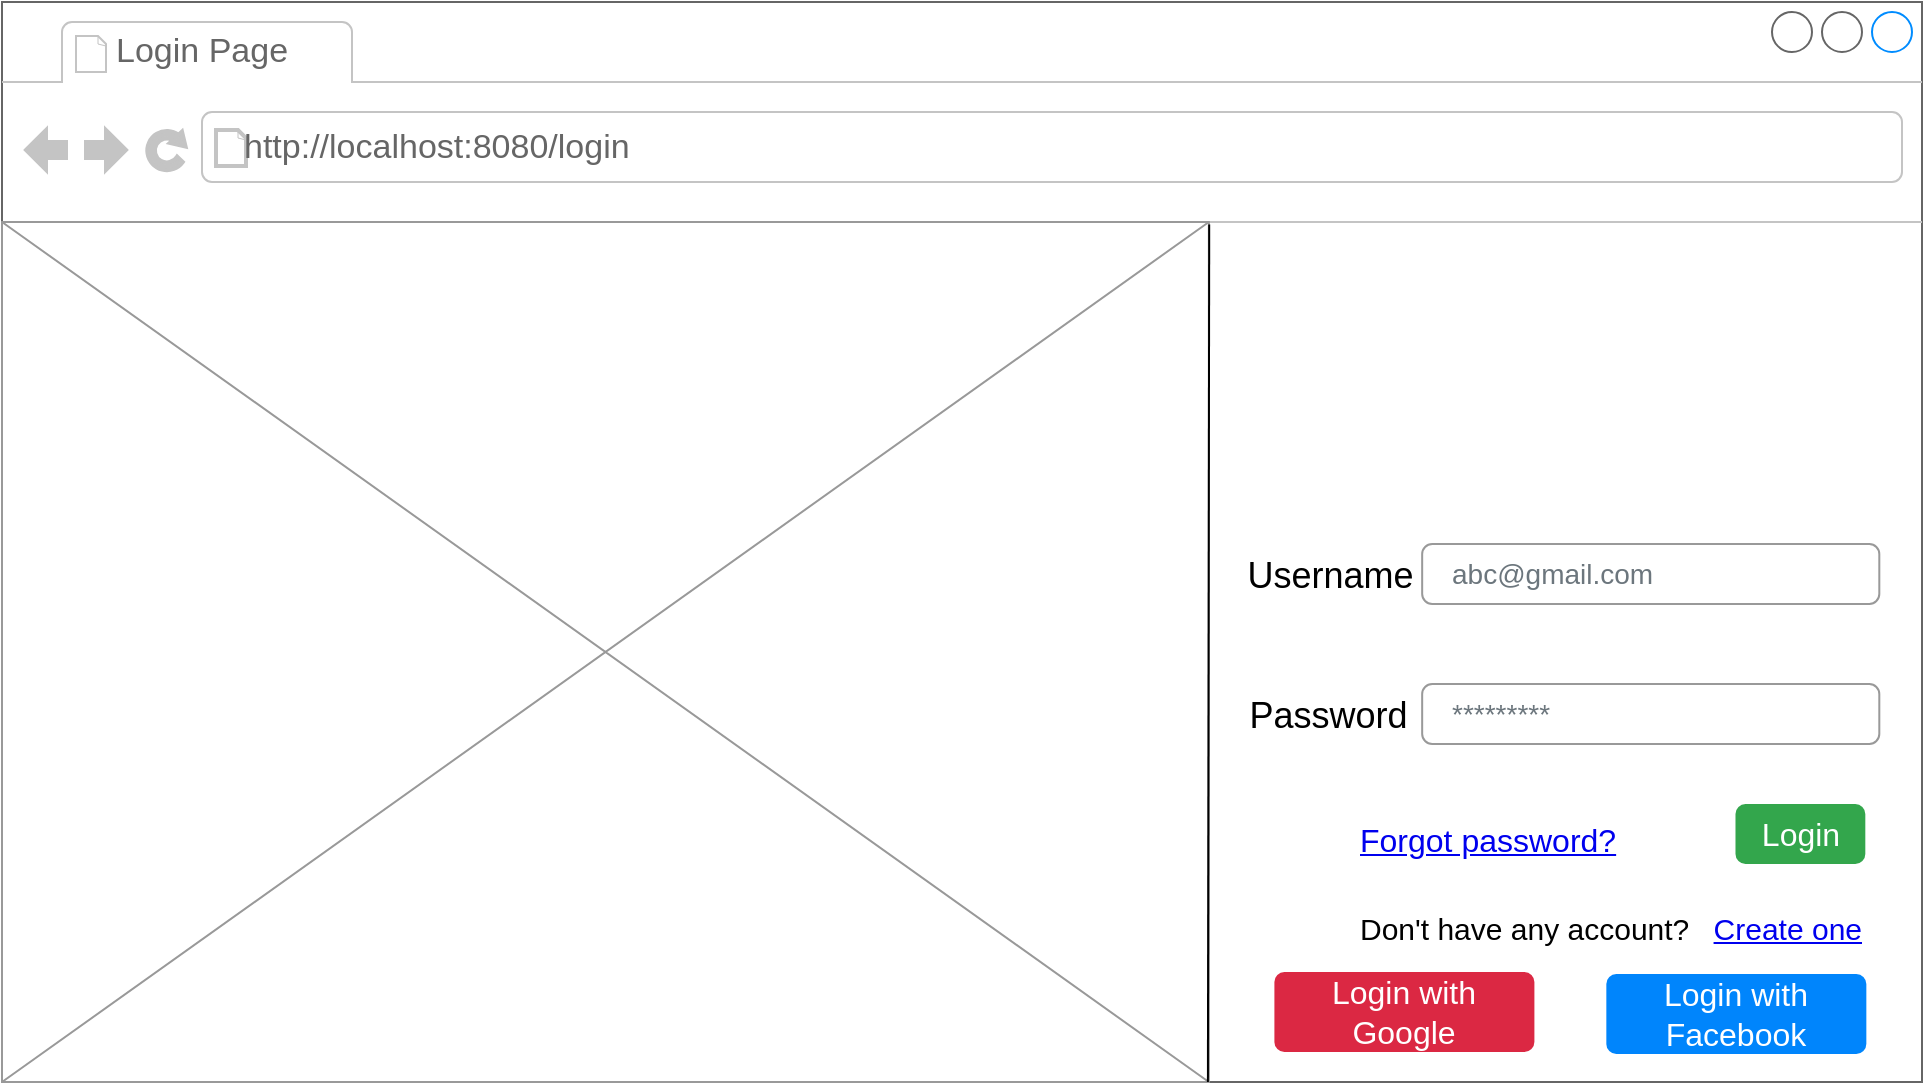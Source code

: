 <mxfile version="12.9.3" type="device" pages="7"><diagram name="Mockup-User-Login" id="2cc2dc42-3aac-f2a9-1cec-7a8b7cbee084"><mxGraphModel dx="1868" dy="482" grid="1" gridSize="10" guides="1" tooltips="1" connect="1" arrows="1" fold="1" page="1" pageScale="1" pageWidth="1100" pageHeight="850" background="#ffffff" math="0" shadow="0"><root><mxCell id="0"/><mxCell id="1" parent="0"/><mxCell id="8b4LM94MtNXhvg-kwlst-4" value="" style="group;aspect=fixed;" parent="1" vertex="1" connectable="0"><mxGeometry x="-1090" y="80" width="960" height="540" as="geometry"/></mxCell><mxCell id="_WIFahk7vGR2LXPLjL0E-38" value="" style="group" parent="8b4LM94MtNXhvg-kwlst-4" vertex="1" connectable="0"><mxGeometry width="960" height="540" as="geometry"/></mxCell><mxCell id="_WIFahk7vGR2LXPLjL0E-8" value="" style="group" parent="_WIFahk7vGR2LXPLjL0E-38" vertex="1" connectable="0"><mxGeometry width="960" height="540" as="geometry"/></mxCell><mxCell id="_WIFahk7vGR2LXPLjL0E-2" value="" style="strokeWidth=1;shadow=0;dashed=0;align=center;html=1;shape=mxgraph.mockup.containers.browserWindow;rSize=0;strokeColor=#666666;strokeColor2=#008cff;strokeColor3=#c4c4c4;mainText=,;recursiveResize=0;" parent="_WIFahk7vGR2LXPLjL0E-8" vertex="1"><mxGeometry width="960" height="540" as="geometry"/></mxCell><mxCell id="_WIFahk7vGR2LXPLjL0E-3" value="Login Page" style="strokeWidth=1;shadow=0;dashed=0;align=center;html=1;shape=mxgraph.mockup.containers.anchor;fontSize=17;fontColor=#666666;align=left;" parent="_WIFahk7vGR2LXPLjL0E-2" vertex="1"><mxGeometry x="54.857" y="12" width="100.571" height="26" as="geometry"/></mxCell><mxCell id="_WIFahk7vGR2LXPLjL0E-4" value="http://localhost:8080/login" style="strokeWidth=1;shadow=0;dashed=0;align=center;html=1;shape=mxgraph.mockup.containers.anchor;rSize=0;fontSize=17;fontColor=#666666;align=left;" parent="_WIFahk7vGR2LXPLjL0E-2" vertex="1"><mxGeometry x="118.857" y="60" width="228.571" height="26" as="geometry"/></mxCell><mxCell id="_WIFahk7vGR2LXPLjL0E-23" value="Username" style="fillColor=none;strokeColor=none;align=left;fontSize=18;" parent="_WIFahk7vGR2LXPLjL0E-2" vertex="1"><mxGeometry x="620.714" y="275" width="54.857" height="20" as="geometry"/></mxCell><mxCell id="_WIFahk7vGR2LXPLjL0E-25" value="abc@gmail.com" style="html=1;shadow=0;dashed=0;shape=mxgraph.bootstrap.rrect;rSize=5;fillColor=none;strokeColor=#999999;align=left;spacing=15;fontSize=14;fontColor=#6C767D;" parent="_WIFahk7vGR2LXPLjL0E-2" vertex="1"><mxGeometry x="710.086" y="271" width="228.571" height="30" as="geometry"/></mxCell><mxCell id="_WIFahk7vGR2LXPLjL0E-26" value="Password" style="fillColor=none;strokeColor=none;align=left;fontSize=18;" parent="_WIFahk7vGR2LXPLjL0E-2" vertex="1"><mxGeometry x="621.714" y="345" width="54.857" height="20" as="geometry"/></mxCell><mxCell id="_WIFahk7vGR2LXPLjL0E-27" value="*********" style="html=1;shadow=0;dashed=0;shape=mxgraph.bootstrap.rrect;rSize=5;fillColor=none;strokeColor=#999999;align=left;spacing=15;fontSize=14;fontColor=#6C767D;" parent="_WIFahk7vGR2LXPLjL0E-2" vertex="1"><mxGeometry x="710.086" y="341" width="228.571" height="30" as="geometry"/></mxCell><mxCell id="_WIFahk7vGR2LXPLjL0E-28" value="Login" style="html=1;shadow=0;dashed=0;shape=mxgraph.bootstrap.rrect;rSize=5;strokeColor=none;strokeWidth=1;fillColor=#33A64C;fontColor=#FFFFFF;whiteSpace=wrap;align=center;verticalAlign=middle;spacingLeft=0;fontStyle=0;fontSize=16;spacing=5;" parent="_WIFahk7vGR2LXPLjL0E-2" vertex="1"><mxGeometry x="866.743" y="401" width="64.914" height="30" as="geometry"/></mxCell><mxCell id="_WIFahk7vGR2LXPLjL0E-30" value="" style="verticalLabelPosition=bottom;shadow=0;dashed=0;align=center;html=1;verticalAlign=top;strokeWidth=1;shape=mxgraph.mockup.graphics.simpleIcon;strokeColor=#999999;fontSize=18;" parent="_WIFahk7vGR2LXPLjL0E-2" vertex="1"><mxGeometry y="110" width="603.429" height="430" as="geometry"/></mxCell><UserObject label="Forgot password?" link="https://www.draw.io" id="_WIFahk7vGR2LXPLjL0E-33"><mxCell style="text;html=1;strokeColor=none;fillColor=none;whiteSpace=wrap;align=left;verticalAlign=bottom;fontColor=#0000EE;fontStyle=4;fontSize=16;" parent="_WIFahk7vGR2LXPLjL0E-2" vertex="1"><mxGeometry x="676.576" y="391" width="147.2" height="40" as="geometry"/></mxCell></UserObject><UserObject label="&lt;font style=&quot;font-size: 15px&quot;&gt;Create one&lt;/font&gt;" id="_WIFahk7vGR2LXPLjL0E-36"><mxCell style="text;html=1;strokeColor=none;fillColor=none;whiteSpace=wrap;align=right;verticalAlign=middle;fontColor=#0000EE;fontStyle=4;" parent="_WIFahk7vGR2LXPLjL0E-2" vertex="1"><mxGeometry x="850" y="443" width="81.66" height="40" as="geometry"/></mxCell></UserObject><mxCell id="_WIFahk7vGR2LXPLjL0E-37" value="Don't have any account?" style="text;html=1;strokeColor=none;fillColor=none;align=left;verticalAlign=middle;whiteSpace=wrap;rounded=0;fontSize=15;" parent="_WIFahk7vGR2LXPLjL0E-2" vertex="1"><mxGeometry x="676.57" y="453" width="190" height="20" as="geometry"/></mxCell><mxCell id="8b4LM94MtNXhvg-kwlst-2" value="Login with Google" style="html=1;shadow=0;dashed=0;shape=mxgraph.bootstrap.rrect;rSize=5;strokeColor=none;strokeWidth=1;fillColor=#DB2843;fontColor=#FFFFFF;whiteSpace=wrap;align=center;verticalAlign=middle;spacingLeft=0;fontStyle=0;fontSize=16;spacing=5;" parent="_WIFahk7vGR2LXPLjL0E-2" vertex="1"><mxGeometry x="636.2" y="485" width="130" height="40" as="geometry"/></mxCell><mxCell id="8b4LM94MtNXhvg-kwlst-3" value="Login with Facebook" style="html=1;shadow=0;dashed=0;shape=mxgraph.bootstrap.rrect;rSize=5;strokeColor=none;strokeWidth=1;fillColor=#0085FC;fontColor=#FFFFFF;whiteSpace=wrap;align=center;verticalAlign=middle;spacingLeft=0;fontStyle=0;fontSize=16;spacing=5;" parent="_WIFahk7vGR2LXPLjL0E-2" vertex="1"><mxGeometry x="802.171" y="486" width="130" height="40" as="geometry"/></mxCell><mxCell id="_WIFahk7vGR2LXPLjL0E-7" value="" style="endArrow=none;html=1;exitX=0.738;exitY=1;exitDx=0;exitDy=0;exitPerimeter=0;entryX=0.72;entryY=0.206;entryDx=0;entryDy=0;entryPerimeter=0;" parent="_WIFahk7vGR2LXPLjL0E-8" edge="1"><mxGeometry width="50" height="50" relative="1" as="geometry"><mxPoint x="602.953" y="540" as="sourcePoint"/><mxPoint x="603.611" y="111.24" as="targetPoint"/></mxGeometry></mxCell></root></mxGraphModel></diagram><diagram id="E8vu7YU8i9wpp3Y72Tuy" name="Mockup-User-Register"><mxGraphModel dx="1008" dy="482" grid="1" gridSize="10" guides="1" tooltips="1" connect="1" arrows="1" fold="1" page="1" pageScale="1" pageWidth="850" pageHeight="1100" math="0" shadow="0"><root><mxCell id="IX0HfGg1AGjf88O40b1t-0"/><mxCell id="IX0HfGg1AGjf88O40b1t-1" parent="IX0HfGg1AGjf88O40b1t-0"/><mxCell id="6cBDs5qH527i-vu8lBCa-0" value="" style="strokeWidth=1;shadow=0;dashed=0;align=center;html=1;shape=mxgraph.mockup.containers.browserWindow;rSize=0;strokeColor=#666666;strokeColor2=#008cff;strokeColor3=#c4c4c4;mainText=,;recursiveResize=0;aspect=fixed;" parent="IX0HfGg1AGjf88O40b1t-1" vertex="1"><mxGeometry x="90" y="190" width="1031.11" height="580" as="geometry"/></mxCell><mxCell id="6cBDs5qH527i-vu8lBCa-1" value="Page 1" style="strokeWidth=1;shadow=0;dashed=0;align=center;html=1;shape=mxgraph.mockup.containers.anchor;fontSize=17;fontColor=#666666;align=left;" parent="6cBDs5qH527i-vu8lBCa-0" vertex="1"><mxGeometry x="60" y="12" width="110" height="26" as="geometry"/></mxCell><mxCell id="6cBDs5qH527i-vu8lBCa-2" value="http://localhost:8080/register" style="strokeWidth=1;shadow=0;dashed=0;align=center;html=1;shape=mxgraph.mockup.containers.anchor;rSize=0;fontSize=17;fontColor=#666666;align=left;" parent="6cBDs5qH527i-vu8lBCa-0" vertex="1"><mxGeometry x="130" y="60" width="250" height="26" as="geometry"/></mxCell><mxCell id="6cBDs5qH527i-vu8lBCa-3" value="" style="line;strokeWidth=2;html=1;" parent="6cBDs5qH527i-vu8lBCa-0" vertex="1"><mxGeometry x="560" y="240" width="340" height="10" as="geometry"/></mxCell><mxCell id="6cBDs5qH527i-vu8lBCa-4" value="First Name&amp;nbsp;" style="text;html=1;strokeColor=none;fillColor=none;align=center;verticalAlign=middle;whiteSpace=wrap;rounded=0;fontColor=#D6D6D6;fontSize=16;" parent="6cBDs5qH527i-vu8lBCa-0" vertex="1"><mxGeometry x="560" y="200" width="100" height="50" as="geometry"/></mxCell><mxCell id="6cBDs5qH527i-vu8lBCa-5" value="SIGNUP FORM&amp;nbsp;" style="text;html=1;strokeColor=none;fillColor=none;align=center;verticalAlign=middle;whiteSpace=wrap;rounded=0;fontSize=30;" parent="6cBDs5qH527i-vu8lBCa-0" vertex="1"><mxGeometry x="305" y="140" width="350" height="40" as="geometry"/></mxCell><mxCell id="6cBDs5qH527i-vu8lBCa-6" value="" style="verticalLabelPosition=bottom;shadow=0;dashed=0;align=center;html=1;verticalAlign=top;strokeWidth=1;shape=mxgraph.mockup.graphics.simpleIcon;strokeColor=#999999;fontSize=30;" parent="6cBDs5qH527i-vu8lBCa-0" vertex="1"><mxGeometry x="130" y="200" width="360" height="370" as="geometry"/></mxCell><mxCell id="6cBDs5qH527i-vu8lBCa-7" value="" style="line;strokeWidth=2;html=1;" parent="6cBDs5qH527i-vu8lBCa-0" vertex="1"><mxGeometry x="560" y="420" width="340" height="10" as="geometry"/></mxCell><mxCell id="6cBDs5qH527i-vu8lBCa-8" value="" style="line;strokeWidth=2;html=1;" parent="6cBDs5qH527i-vu8lBCa-0" vertex="1"><mxGeometry x="560" y="358" width="340" height="10" as="geometry"/></mxCell><mxCell id="6cBDs5qH527i-vu8lBCa-9" value="" style="line;strokeWidth=2;html=1;" parent="6cBDs5qH527i-vu8lBCa-0" vertex="1"><mxGeometry x="560" y="300" width="340" height="10" as="geometry"/></mxCell><mxCell id="6cBDs5qH527i-vu8lBCa-10" value="mail@example.com" style="text;html=1;strokeColor=none;fillColor=none;align=center;verticalAlign=middle;whiteSpace=wrap;rounded=0;fontColor=#D6D6D6;fontSize=16;" parent="6cBDs5qH527i-vu8lBCa-0" vertex="1"><mxGeometry x="560" y="260" width="165" height="50" as="geometry"/></mxCell><mxCell id="6cBDs5qH527i-vu8lBCa-11" value="Password" style="text;html=1;strokeColor=none;fillColor=none;align=center;verticalAlign=middle;whiteSpace=wrap;rounded=0;fontColor=#D6D6D6;fontSize=16;" parent="6cBDs5qH527i-vu8lBCa-0" vertex="1"><mxGeometry x="560" y="320" width="100" height="50" as="geometry"/></mxCell><mxCell id="6cBDs5qH527i-vu8lBCa-12" value="&lt;br&gt;Confirm Password" style="text;html=1;strokeColor=none;fillColor=none;align=center;verticalAlign=middle;whiteSpace=wrap;rounded=0;fontColor=#D6D6D6;fontSize=16;" parent="6cBDs5qH527i-vu8lBCa-0" vertex="1"><mxGeometry x="560" y="370" width="160" height="50" as="geometry"/></mxCell><mxCell id="6cBDs5qH527i-vu8lBCa-13" value="Register" style="html=1;shadow=0;dashed=0;shape=mxgraph.bootstrap.rrect;rSize=5;strokeColor=none;strokeWidth=1;fillColor=#0085FC;fontColor=#FFFFFF;whiteSpace=wrap;align=center;verticalAlign=middle;spacingLeft=0;fontStyle=0;fontSize=16;spacing=5;" parent="6cBDs5qH527i-vu8lBCa-0" vertex="1"><mxGeometry x="560" y="450" width="340" height="40" as="geometry"/></mxCell><mxCell id="6cBDs5qH527i-vu8lBCa-14" value="Fast Signup With Your Favourite Social Profile" style="text;html=1;strokeColor=none;fillColor=none;align=center;verticalAlign=middle;whiteSpace=wrap;rounded=0;fontSize=16;fontColor=#D6D6D6;" parent="6cBDs5qH527i-vu8lBCa-0" vertex="1"><mxGeometry x="560" y="510" width="340" height="20" as="geometry"/></mxCell><mxCell id="6cBDs5qH527i-vu8lBCa-15" value="" style="dashed=0;outlineConnect=0;html=1;align=center;labelPosition=center;verticalLabelPosition=bottom;verticalAlign=top;shape=mxgraph.webicons.google_plus;fillColor=#F24B46;gradientColor=#AD3832;labelBackgroundColor=none;fontSize=16;fontColor=#D6D6D6;" parent="6cBDs5qH527i-vu8lBCa-0" vertex="1"><mxGeometry x="730" y="540" width="30" height="30" as="geometry"/></mxCell><mxCell id="6cBDs5qH527i-vu8lBCa-16" value="" style="dashed=0;outlineConnect=0;html=1;align=center;labelPosition=center;verticalLabelPosition=bottom;verticalAlign=top;shape=mxgraph.webicons.facebook;fillColor=#6294E4;gradientColor=#1A2665;labelBackgroundColor=none;fontSize=16;fontColor=#D6D6D6;" parent="6cBDs5qH527i-vu8lBCa-0" vertex="1"><mxGeometry x="695" y="540" width="30" height="30" as="geometry"/></mxCell></root></mxGraphModel></diagram><diagram id="H83wEyTyf7pSZiWzgFpv" name="Mockup-User-Welcome"><mxGraphModel dx="1008" dy="482" grid="1" gridSize="10" guides="1" tooltips="1" connect="1" arrows="1" fold="1" page="1" pageScale="1" pageWidth="850" pageHeight="1100" math="0" shadow="0"><root><mxCell id="sOannmt4E1Y2iWyPmwa3-0"/><mxCell id="sOannmt4E1Y2iWyPmwa3-1" parent="sOannmt4E1Y2iWyPmwa3-0"/><mxCell id="XmFOf6BPBtSCyKFYBq3q-0" value="" style="group" parent="sOannmt4E1Y2iWyPmwa3-1" vertex="1" connectable="0"><mxGeometry x="110" y="230" width="960" height="540" as="geometry"/></mxCell><mxCell id="pKy8ix-6bWsFnC7GddEv-0" value="" style="strokeWidth=1;shadow=0;dashed=0;align=center;html=1;shape=mxgraph.mockup.containers.browserWindow;rSize=0;strokeColor=#666666;strokeColor2=#008cff;strokeColor3=#c4c4c4;mainText=,;recursiveResize=0;" parent="XmFOf6BPBtSCyKFYBq3q-0" vertex="1"><mxGeometry width="960" height="540" as="geometry"/></mxCell><mxCell id="pKy8ix-6bWsFnC7GddEv-1" value="Welcome Page" style="strokeWidth=1;shadow=0;dashed=0;align=center;html=1;shape=mxgraph.mockup.containers.anchor;fontSize=17;fontColor=#666666;align=left;" parent="pKy8ix-6bWsFnC7GddEv-0" vertex="1"><mxGeometry x="60" y="12" width="110" height="26" as="geometry"/></mxCell><mxCell id="pKy8ix-6bWsFnC7GddEv-2" value="http://localhost:8080/user/welcome" style="strokeWidth=1;shadow=0;dashed=0;align=center;html=1;shape=mxgraph.mockup.containers.anchor;rSize=0;fontSize=17;fontColor=#666666;align=left;" parent="pKy8ix-6bWsFnC7GddEv-0" vertex="1"><mxGeometry x="130" y="60" width="250" height="26" as="geometry"/></mxCell><mxCell id="HPo9VgtYEHEazHwncY-_-0" value="BlockChain" style="html=1;shadow=0;dashed=0;fillColor=#343A40;strokeColor=none;fontSize=16;fontColor=#ffffff;align=left;spacing=15;" parent="pKy8ix-6bWsFnC7GddEv-0" vertex="1"><mxGeometry y="110" width="960" height="40" as="geometry"/></mxCell><mxCell id="HPo9VgtYEHEazHwncY-_-12" value="" style="group" parent="pKy8ix-6bWsFnC7GddEv-0" vertex="1" connectable="0"><mxGeometry x="140" y="117.5" width="150" height="25" as="geometry"/></mxCell><mxCell id="HPo9VgtYEHEazHwncY-_-9" value="Create new Wallet" style="html=1;shadow=0;dashed=0;shape=mxgraph.bootstrap.rrect;rSize=5;strokeColor=none;strokeWidth=1;fillColor=#0085FC;fontColor=#FFFFFF;whiteSpace=wrap;align=left;verticalAlign=middle;spacingLeft=0;fontStyle=0;fontSize=14;spacing=5;" parent="HPo9VgtYEHEazHwncY-_-12" vertex="1"><mxGeometry width="140" height="25" as="geometry"/></mxCell><mxCell id="HPo9VgtYEHEazHwncY-_-10" value="" style="html=1;verticalLabelPosition=bottom;align=center;labelBackgroundColor=#ffffff;verticalAlign=top;strokeWidth=2;strokeColor=#0080F0;shadow=0;dashed=0;shape=mxgraph.ios7.icons.add;fillColor=#ffffff;fontSize=14;" parent="HPo9VgtYEHEazHwncY-_-12" vertex="1"><mxGeometry x="124.333" y="8.5" width="10.833" height="10" as="geometry"/></mxCell><mxCell id="HPo9VgtYEHEazHwncY-_-13" value="Logout" style="html=1;shadow=0;dashed=0;shape=mxgraph.bootstrap.rrect;rSize=5;strokeColor=none;strokeWidth=1;fillColor=#DB2843;fontColor=#FFFFFF;whiteSpace=wrap;align=center;verticalAlign=middle;spacingLeft=0;fontStyle=0;fontSize=14;spacing=5;" parent="pKy8ix-6bWsFnC7GddEv-0" vertex="1"><mxGeometry x="890" y="117.5" width="60" height="25" as="geometry"/></mxCell><mxCell id="HPo9VgtYEHEazHwncY-_-24" value="Create a Blockchain World" style="text;html=1;strokeColor=none;fillColor=none;align=center;verticalAlign=middle;whiteSpace=wrap;rounded=0;fontSize=35;fontFamily=Georgia;" parent="pKy8ix-6bWsFnC7GddEv-0" vertex="1"><mxGeometry x="170" y="210" width="620" height="60" as="geometry"/></mxCell><mxCell id="HPo9VgtYEHEazHwncY-_-25" value="Okay, let start" style="html=1;shadow=0;dashed=0;shape=mxgraph.bootstrap.rrect;rSize=5;strokeColor=none;strokeWidth=1;fillColor=#1CA5B8;fontColor=#FFFFFF;whiteSpace=wrap;align=center;verticalAlign=middle;spacingLeft=0;fontStyle=0;fontSize=20;spacing=5;" parent="pKy8ix-6bWsFnC7GddEv-0" vertex="1"><mxGeometry x="397.5" y="310" width="165" height="50" as="geometry"/></mxCell></root></mxGraphModel></diagram><diagram id="MG8KcCjIg73K7V8UCRxa" name="Mockup-User-NewWallet"><mxGraphModel dx="1618" dy="482" grid="1" gridSize="10" guides="1" tooltips="1" connect="1" arrows="1" fold="1" page="1" pageScale="1" pageWidth="850" pageHeight="1100" math="0" shadow="0"><root><mxCell id="KKDoHNUS9v1MUe8XoHXG-0"/><mxCell id="KKDoHNUS9v1MUe8XoHXG-1" parent="KKDoHNUS9v1MUe8XoHXG-0"/><mxCell id="wtmtitiJZ5uV0FXmwuqK-0" value="" style="group" parent="KKDoHNUS9v1MUe8XoHXG-1" vertex="1" connectable="0"><mxGeometry x="-40" y="70" width="960" height="540" as="geometry"/></mxCell><mxCell id="6vzZPUzGD8JNZjJBL9S5-0" value="" style="group" parent="wtmtitiJZ5uV0FXmwuqK-0" vertex="1" connectable="0"><mxGeometry width="960" height="540" as="geometry"/></mxCell><mxCell id="fRucWj4nRhDsniN5W0We-0" value="" style="group" parent="6vzZPUzGD8JNZjJBL9S5-0" vertex="1" connectable="0"><mxGeometry width="960" height="540" as="geometry"/></mxCell><mxCell id="fRucWj4nRhDsniN5W0We-1" value="" style="strokeWidth=1;shadow=0;dashed=0;align=center;html=1;shape=mxgraph.mockup.containers.browserWindow;rSize=0;strokeColor=#666666;strokeColor2=#008cff;strokeColor3=#c4c4c4;mainText=,;recursiveResize=0;" parent="fRucWj4nRhDsniN5W0We-0" vertex="1"><mxGeometry width="960" height="540" as="geometry"/></mxCell><mxCell id="fRucWj4nRhDsniN5W0We-2" value="Welcome Page" style="strokeWidth=1;shadow=0;dashed=0;align=center;html=1;shape=mxgraph.mockup.containers.anchor;fontSize=17;fontColor=#666666;align=left;" parent="fRucWj4nRhDsniN5W0We-1" vertex="1"><mxGeometry x="60" y="12" width="110" height="26" as="geometry"/></mxCell><mxCell id="fRucWj4nRhDsniN5W0We-3" value="http://localhost:8080/user/new/wallet" style="strokeWidth=1;shadow=0;dashed=0;align=center;html=1;shape=mxgraph.mockup.containers.anchor;rSize=0;fontSize=17;fontColor=#666666;align=left;" parent="fRucWj4nRhDsniN5W0We-1" vertex="1"><mxGeometry x="130" y="60" width="290" height="26" as="geometry"/></mxCell><mxCell id="fRucWj4nRhDsniN5W0We-4" value="BlockChain" style="html=1;shadow=0;dashed=0;fillColor=#343A40;strokeColor=none;fontSize=16;fontColor=#ffffff;align=left;spacing=15;" parent="fRucWj4nRhDsniN5W0We-1" vertex="1"><mxGeometry y="110" width="960" height="40" as="geometry"/></mxCell><mxCell id="fRucWj4nRhDsniN5W0We-8" value="Logout" style="html=1;shadow=0;dashed=0;shape=mxgraph.bootstrap.rrect;rSize=5;strokeColor=none;strokeWidth=1;fillColor=#DB2843;fontColor=#FFFFFF;whiteSpace=wrap;align=center;verticalAlign=middle;spacingLeft=0;fontStyle=0;fontSize=14;spacing=5;" parent="fRucWj4nRhDsniN5W0We-1" vertex="1"><mxGeometry x="890" y="117.5" width="60" height="25" as="geometry"/></mxCell><mxCell id="fRucWj4nRhDsniN5W0We-11" value="This is the first time you come here. So please fully fill those for preparation your &lt;b style=&quot;font-size: 21px&quot;&gt;Wallet&lt;/b&gt;" style="text;html=1;strokeColor=none;fillColor=none;align=left;verticalAlign=top;whiteSpace=wrap;rounded=0;fontFamily=Helvetica;fontSize=21;" parent="fRucWj4nRhDsniN5W0We-1" vertex="1"><mxGeometry x="30" y="170" width="410" height="100" as="geometry"/></mxCell><mxCell id="fRucWj4nRhDsniN5W0We-12" value="&lt;b style=&quot;font-size: 18px;&quot;&gt;Your Wallet Id&lt;/b&gt;:" style="text;html=1;strokeColor=none;fillColor=none;align=left;verticalAlign=middle;whiteSpace=wrap;rounded=0;fontFamily=Helvetica;fontSize=18;" parent="fRucWj4nRhDsniN5W0We-1" vertex="1"><mxGeometry x="30" y="310" width="140" height="20" as="geometry"/></mxCell><mxCell id="fRucWj4nRhDsniN5W0We-14" value="31412414124121232131311" style="text;html=1;strokeColor=none;fillColor=none;align=left;verticalAlign=middle;whiteSpace=wrap;rounded=0;fontFamily=Helvetica;fontSize=16;" parent="fRucWj4nRhDsniN5W0We-1" vertex="1"><mxGeometry x="30" y="340" width="250" height="20" as="geometry"/></mxCell><mxCell id="fRucWj4nRhDsniN5W0We-15" value="Display name:" style="text;html=1;strokeColor=none;fillColor=none;align=left;verticalAlign=middle;whiteSpace=wrap;rounded=0;fontFamily=Helvetica;fontSize=18;fontStyle=1" parent="fRucWj4nRhDsniN5W0We-1" vertex="1"><mxGeometry x="30" y="380" width="140" height="20" as="geometry"/></mxCell><mxCell id="fRucWj4nRhDsniN5W0We-16" value="" style="rounded=1;align=left;fillColor=#F1F2F4;strokeColor=none;html=1;fontColor=#596780;fontSize=12;spacingLeft=26;" parent="fRucWj4nRhDsniN5W0We-1" vertex="1"><mxGeometry x="280" y="334" width="21" height="26" as="geometry"/></mxCell><mxCell id="fRucWj4nRhDsniN5W0We-17" value="" style="shape=mxgraph.mscae.intune.subscription_portal;fillColor=#596780;strokeColor=none;fontColor=#ffffff;labelPosition=right;verticalLabelPosition=middle;align=left;verticalAlign=middle;html=1;spacingLeft=5" parent="fRucWj4nRhDsniN5W0We-16" vertex="1"><mxGeometry y="0.5" width="12" height="12" relative="1" as="geometry"><mxPoint x="5" y="-6" as="offset"/></mxGeometry></mxCell><mxCell id="fRucWj4nRhDsniN5W0We-20" value="Ta Minh Tien Hai" style="text;html=1;strokeColor=none;fillColor=none;align=left;verticalAlign=middle;whiteSpace=wrap;rounded=0;fontFamily=Helvetica;fontSize=16;" parent="fRucWj4nRhDsniN5W0We-1" vertex="1"><mxGeometry x="30" y="410" width="160" height="20" as="geometry"/></mxCell><mxCell id="fRucWj4nRhDsniN5W0We-21" value="Email:" style="text;html=1;strokeColor=none;fillColor=none;align=left;verticalAlign=middle;whiteSpace=wrap;rounded=0;fontFamily=Helvetica;fontSize=18;fontStyle=1" parent="fRucWj4nRhDsniN5W0We-1" vertex="1"><mxGeometry x="30" y="450" width="120" height="20" as="geometry"/></mxCell><mxCell id="fRucWj4nRhDsniN5W0We-22" value="taminhtienhai@gmail.com" style="text;html=1;strokeColor=none;fillColor=none;align=left;verticalAlign=middle;whiteSpace=wrap;rounded=0;fontFamily=Helvetica;fontSize=16;" parent="fRucWj4nRhDsniN5W0We-1" vertex="1"><mxGeometry x="30" y="480" width="210" height="20" as="geometry"/></mxCell><mxCell id="fRucWj4nRhDsniN5W0We-31" value="First slide" style="html=1;shadow=0;dashed=0;strokeColor=none;strokeWidth=1;fillColor=#777777;fontColor=#555555;whiteSpace=wrap;align=center;verticalAlign=middle;fontStyle=0;fontSize=40;" parent="fRucWj4nRhDsniN5W0We-1" vertex="1"><mxGeometry x="510" y="180" width="420" height="320" as="geometry"/></mxCell><mxCell id="fRucWj4nRhDsniN5W0We-32" value="" style="html=1;verticalLabelPosition=bottom;labelBackgroundColor=#ffffff;verticalAlign=top;shadow=0;dashed=0;strokeWidth=4;shape=mxgraph.ios7.misc.more;strokeColor=#a0a0a0;" parent="fRucWj4nRhDsniN5W0We-31" vertex="1"><mxGeometry x="1" y="0.5" width="7" height="14" relative="1" as="geometry"><mxPoint x="-50" y="-7" as="offset"/></mxGeometry></mxCell><mxCell id="fRucWj4nRhDsniN5W0We-33" value="" style="flipH=1;html=1;verticalLabelPosition=bottom;labelBackgroundColor=#ffffff;verticalAlign=top;shadow=0;dashed=0;strokeWidth=4;shape=mxgraph.ios7.misc.more;strokeColor=#a0a0a0;" parent="fRucWj4nRhDsniN5W0We-31" vertex="1"><mxGeometry y="0.5" width="7" height="14" relative="1" as="geometry"><mxPoint x="43" y="-7" as="offset"/></mxGeometry></mxCell><mxCell id="fRucWj4nRhDsniN5W0We-34" value="" style="html=1;shadow=0;strokeColor=none;fillColor=#ffffff;" parent="fRucWj4nRhDsniN5W0We-31" vertex="1"><mxGeometry x="0.5" y="1" width="30" height="4" relative="1" as="geometry"><mxPoint x="-50" y="-20" as="offset"/></mxGeometry></mxCell><mxCell id="fRucWj4nRhDsniN5W0We-35" value="" style="html=1;shadow=0;strokeColor=none;fillColor=#BBBBBB;" parent="fRucWj4nRhDsniN5W0We-31" vertex="1"><mxGeometry x="0.5" y="1" width="30" height="4" relative="1" as="geometry"><mxPoint x="-15" y="-20" as="offset"/></mxGeometry></mxCell><mxCell id="fRucWj4nRhDsniN5W0We-36" value="" style="html=1;shadow=0;strokeColor=none;fillColor=#BBBBBB;" parent="fRucWj4nRhDsniN5W0We-31" vertex="1"><mxGeometry x="0.5" y="1" width="30" height="4" relative="1" as="geometry"><mxPoint x="20" y="-20" as="offset"/></mxGeometry></mxCell><mxCell id="fRucWj4nRhDsniN5W0We-37" value="&lt;font style=&quot;font-size: 16px&quot;&gt;&lt;b&gt;First slide label&lt;/b&gt;&lt;/font&gt;&lt;br style=&quot;font-size: 14px&quot;&gt;&lt;br style=&quot;font-size: 14px&quot;&gt;Nulla vitae elit libero, a pharetra augue mollis interdum." style="html=1;shadow=0;strokeColor=none;fillColor=none;resizeWidth=1;fontColor=#FFFFFF;fontSize=14;" parent="fRucWj4nRhDsniN5W0We-31" vertex="1"><mxGeometry y="1" width="420" height="60" relative="1" as="geometry"><mxPoint y="-90" as="offset"/></mxGeometry></mxCell></root></mxGraphModel></diagram><diagram id="Pv59RaVxkQjZNsO5DAgJ" name="Mockup-User-Dashboard"><mxGraphModel dx="1618" dy="482" grid="1" gridSize="10" guides="1" tooltips="1" connect="1" arrows="1" fold="1" page="1" pageScale="1" pageWidth="850" pageHeight="1100" math="0" shadow="0"><root><mxCell id="Sat2wsSGt94rWeeISwms-0"/><mxCell id="Sat2wsSGt94rWeeISwms-1" parent="Sat2wsSGt94rWeeISwms-0"/><mxCell id="JxAkdsEdw48_0xWDM0bu-0" value="" style="group" parent="Sat2wsSGt94rWeeISwms-1" vertex="1" connectable="0"><mxGeometry x="-40" y="70" width="960" height="540" as="geometry"/></mxCell><mxCell id="kLWch4P9nIYyDLQ3BVIM-0" value="" style="group" parent="JxAkdsEdw48_0xWDM0bu-0" vertex="1" connectable="0"><mxGeometry width="960" height="540" as="geometry"/></mxCell><mxCell id="n4K3KK5dFw66MezP44Yo-0" value="" style="group" parent="kLWch4P9nIYyDLQ3BVIM-0" vertex="1" connectable="0"><mxGeometry width="960" height="540" as="geometry"/></mxCell><mxCell id="n4K3KK5dFw66MezP44Yo-1" value="" style="group" parent="n4K3KK5dFw66MezP44Yo-0" vertex="1" connectable="0"><mxGeometry width="960" height="540" as="geometry"/></mxCell><mxCell id="n4K3KK5dFw66MezP44Yo-2" value="" style="strokeWidth=1;shadow=0;dashed=0;align=center;html=1;shape=mxgraph.mockup.containers.browserWindow;rSize=0;strokeColor=#666666;strokeColor2=#008cff;strokeColor3=#c4c4c4;mainText=,;recursiveResize=0;" parent="n4K3KK5dFw66MezP44Yo-1" vertex="1"><mxGeometry width="960" height="540" as="geometry"/></mxCell><mxCell id="n4K3KK5dFw66MezP44Yo-3" value="Welcome Page" style="strokeWidth=1;shadow=0;dashed=0;align=center;html=1;shape=mxgraph.mockup.containers.anchor;fontSize=17;fontColor=#666666;align=left;" parent="n4K3KK5dFw66MezP44Yo-2" vertex="1"><mxGeometry x="60" y="12" width="110" height="26" as="geometry"/></mxCell><mxCell id="n4K3KK5dFw66MezP44Yo-4" value="http://localhost:8080/user/welcome/dashboard" style="strokeWidth=1;shadow=0;dashed=0;align=center;html=1;shape=mxgraph.mockup.containers.anchor;rSize=0;fontSize=17;fontColor=#666666;align=left;" parent="n4K3KK5dFw66MezP44Yo-2" vertex="1"><mxGeometry x="130" y="60" width="370" height="26" as="geometry"/></mxCell><mxCell id="n4K3KK5dFw66MezP44Yo-5" value="BlockChain" style="html=1;shadow=0;dashed=0;fillColor=#343A40;strokeColor=none;fontSize=16;fontColor=#ffffff;align=left;spacing=15;" parent="n4K3KK5dFw66MezP44Yo-2" vertex="1"><mxGeometry y="110" width="960" height="40" as="geometry"/></mxCell><mxCell id="onFONTAmJp9awrWS6azv-0" value="" style="ellipse;whiteSpace=wrap;html=1;aspect=fixed;labelBackgroundColor=none;fillColor=#ffffff;fontFamily=Helvetica;fontSize=27;align=center;" parent="n4K3KK5dFw66MezP44Yo-2" vertex="1"><mxGeometry x="920" y="115" width="30" height="30" as="geometry"/></mxCell><mxCell id="onFONTAmJp9awrWS6azv-1" value="" style="shape=actor;whiteSpace=wrap;html=1;labelBackgroundColor=none;fillColor=#ffffff;fontFamily=Helvetica;fontSize=27;align=center;" parent="n4K3KK5dFw66MezP44Yo-2" vertex="1"><mxGeometry x="927.5" y="120" width="15" height="20" as="geometry"/></mxCell><mxCell id="onFONTAmJp9awrWS6azv-5" value="" style="html=1;shadow=0;dashed=0;shape=mxgraph.bootstrap.rrect;rSize=5;strokeColor=#DFDFDF;html=1;whiteSpace=wrap;fillColor=#FFFFFF;fontColor=#000000;labelBackgroundColor=none;align=center;" parent="n4K3KK5dFw66MezP44Yo-2" vertex="1"><mxGeometry x="20" y="170" width="250" height="360" as="geometry"/></mxCell><mxCell id="onFONTAmJp9awrWS6azv-6" value="Dashboard" style="html=1;shadow=0;dashed=0;shape=mxgraph.bootstrap.topButton;rSize=5;strokeColor=none;fillColor=#0085FC;fontColor=#ffffff;perimeter=none;whiteSpace=wrap;resizeWidth=1;align=left;spacing=15;fontSize=14;" parent="onFONTAmJp9awrWS6azv-5" vertex="1"><mxGeometry width="250" height="40" relative="1" as="geometry"/></mxCell><mxCell id="onFONTAmJp9awrWS6azv-7" value="Buy Coin" style="strokeColor=inherit;fillColor=inherit;gradientColor=inherit;fontColor=inherit;html=1;shadow=0;dashed=0;perimeter=none;whiteSpace=wrap;resizeWidth=1;align=left;spacing=15;fontSize=14;" parent="onFONTAmJp9awrWS6azv-5" vertex="1"><mxGeometry width="250" height="40" relative="1" as="geometry"><mxPoint y="40" as="offset"/></mxGeometry></mxCell><mxCell id="onFONTAmJp9awrWS6azv-8" value="Sell Coin" style="strokeColor=inherit;fillColor=inherit;gradientColor=inherit;fontColor=inherit;html=1;shadow=0;dashed=0;perimeter=none;whiteSpace=wrap;resizeWidth=1;align=left;spacing=15;fontSize=14;" parent="onFONTAmJp9awrWS6azv-5" vertex="1"><mxGeometry width="250" height="40" relative="1" as="geometry"><mxPoint y="80" as="offset"/></mxGeometry></mxCell><mxCell id="onFONTAmJp9awrWS6azv-9" value="History" style="strokeColor=inherit;fillColor=inherit;gradientColor=inherit;fontColor=inherit;html=1;shadow=0;dashed=0;shape=mxgraph.bootstrap.bottomButton;rSize=5;perimeter=none;whiteSpace=wrap;resizeWidth=1;resizeHeight=0;align=left;spacing=15;fontSize=14;" parent="onFONTAmJp9awrWS6azv-5" vertex="1"><mxGeometry y="1" width="250" height="39" relative="1" as="geometry"><mxPoint y="-241" as="offset"/></mxGeometry></mxCell><mxCell id="onFONTAmJp9awrWS6azv-17" value="Send" style="html=1;shadow=0;dashed=0;shape=mxgraph.bootstrap.rrect;rSize=5;strokeColor=none;strokeWidth=1;fillColor=none;fontColor=#FFFFFF;whiteSpace=wrap;align=left;verticalAlign=middle;spacingLeft=0;fontStyle=0;fontSize=16;spacing=5;labelBackgroundColor=none;" parent="n4K3KK5dFw66MezP44Yo-2" vertex="1"><mxGeometry x="140" y="110" width="60" height="40" as="geometry"/></mxCell><mxCell id="onFONTAmJp9awrWS6azv-19" value="" style="line;strokeWidth=1;direction=south;html=1;labelBackgroundColor=none;fillColor=#ffffff;fontFamily=Helvetica;fontSize=9;fontColor=#FFFFFF;align=left;strokeColor=#FFFFFF;" parent="n4K3KK5dFw66MezP44Yo-2" vertex="1"><mxGeometry x="200" y="119" width="8" height="22" as="geometry"/></mxCell><mxCell id="onFONTAmJp9awrWS6azv-20" value="Buy Request" style="html=1;shadow=0;dashed=0;shape=mxgraph.bootstrap.rrect;rSize=5;strokeColor=none;strokeWidth=1;fillColor=none;fontColor=#FFFFFF;whiteSpace=wrap;align=left;verticalAlign=middle;spacingLeft=0;fontStyle=0;fontSize=16;spacing=5;labelBackgroundColor=none;" parent="n4K3KK5dFw66MezP44Yo-2" vertex="1"><mxGeometry x="220" y="110" width="100" height="40" as="geometry"/></mxCell><mxCell id="onFONTAmJp9awrWS6azv-21" value="" style="line;strokeWidth=1;direction=south;html=1;labelBackgroundColor=none;fillColor=#ffffff;fontFamily=Helvetica;fontSize=9;fontColor=#FFFFFF;align=left;strokeColor=#FFFFFF;" parent="n4K3KK5dFw66MezP44Yo-2" vertex="1"><mxGeometry x="111" y="120" width="8" height="22" as="geometry"/></mxCell><mxCell id="onFONTAmJp9awrWS6azv-22" value="0.00$" style="text;html=1;strokeColor=none;fillColor=none;align=center;verticalAlign=middle;whiteSpace=wrap;rounded=0;labelBackgroundColor=none;fontFamily=Helvetica;fontSize=16;fontColor=#FFFFFF;" parent="n4K3KK5dFw66MezP44Yo-2" vertex="1"><mxGeometry x="860" y="121" width="40" height="20" as="geometry"/></mxCell><mxCell id="onFONTAmJp9awrWS6azv-23" value="Total:" style="text;html=1;strokeColor=none;fillColor=none;align=center;verticalAlign=middle;whiteSpace=wrap;rounded=0;labelBackgroundColor=none;fontFamily=Helvetica;fontSize=16;fontColor=#FFFFFF;" parent="n4K3KK5dFw66MezP44Yo-2" vertex="1"><mxGeometry x="803" y="120" width="50" height="20" as="geometry"/></mxCell><mxCell id="onFONTAmJp9awrWS6azv-25" value="" style="html=1;shadow=0;dashed=0;shape=mxgraph.bootstrap.rrect;rSize=5;strokeColor=#DFDFDF;html=1;whiteSpace=wrap;fillColor=#ffffff;fontColor=#000000;verticalAlign=top;align=left;spacing=20;fontSize=14;rounded=0;labelBackgroundColor=none;" parent="n4K3KK5dFw66MezP44Yo-2" vertex="1"><mxGeometry x="290" y="170" width="360" height="360" as="geometry"/></mxCell><mxCell id="onFONTAmJp9awrWS6azv-33" value="" style="html=1;shadow=0;dashed=0;shape=mxgraph.bootstrap.rrect;rSize=5;strokeColor=none;html=1;whiteSpace=wrap;fillColor=#6C767D;fontColor=#ffffff;rounded=0;labelBackgroundColor=none;align=left;" parent="n4K3KK5dFw66MezP44Yo-2" vertex="1"><mxGeometry x="310" y="180" width="320" height="30" as="geometry"/></mxCell><mxCell id="onFONTAmJp9awrWS6azv-34" value="&lt;font color=&quot;#007fff&quot;&gt;Total&lt;/font&gt;" style="strokeColor=inherit;fillColor=#FFFFFF;gradientColor=inherit;fontColor=#3399FF;html=1;shadow=0;dashed=0;shape=mxgraph.bootstrap.leftButton;rSize=5;perimeter=none;whiteSpace=wrap;resizeHeight=1;" parent="onFONTAmJp9awrWS6azv-33" vertex="1"><mxGeometry width="100" height="30" relative="1" as="geometry"/></mxCell><mxCell id="onFONTAmJp9awrWS6azv-35" value="&lt;font color=&quot;#ffffff&quot;&gt;Cash&lt;/font&gt;" style="strokeColor=inherit;fillColor=inherit;gradientColor=inherit;fontColor=inherit;html=1;shadow=0;dashed=0;perimeter=none;whiteSpace=wrap;resizeHeight=1;" parent="onFONTAmJp9awrWS6azv-33" vertex="1"><mxGeometry width="100" height="30" relative="1" as="geometry"><mxPoint x="110" as="offset"/></mxGeometry></mxCell><mxCell id="onFONTAmJp9awrWS6azv-36" value="&lt;font color=&quot;#ffffff&quot;&gt;Coin&lt;/font&gt;" style="strokeColor=inherit;fillColor=inherit;gradientColor=inherit;fontColor=inherit;html=1;shadow=0;dashed=0;shape=mxgraph.bootstrap.rightButton;rSize=5;perimeter=none;whiteSpace=wrap;resizeHeight=1;" parent="onFONTAmJp9awrWS6azv-33" vertex="1"><mxGeometry x="1" width="111" height="30" relative="1" as="geometry"><mxPoint x="-111" as="offset"/></mxGeometry></mxCell><mxCell id="S2YLlvsP4orPQkYcgcNm-0" value="" style="line;strokeWidth=1;html=1;rounded=0;labelBackgroundColor=none;fillColor=#FFFFFF;fontFamily=Helvetica;fontSize=16;fontColor=#3399FF;align=left;strokeColor=#DFDFDF;" parent="n4K3KK5dFw66MezP44Yo-2" vertex="1"><mxGeometry x="310" y="280" width="320" height="10" as="geometry"/></mxCell><mxCell id="S2YLlvsP4orPQkYcgcNm-1" value="" style="line;strokeWidth=1;html=1;rounded=0;labelBackgroundColor=none;fillColor=#FFFFFF;fontFamily=Helvetica;fontSize=16;fontColor=#3399FF;align=left;strokeColor=#DFDFDF;" parent="n4K3KK5dFw66MezP44Yo-2" vertex="1"><mxGeometry x="305" y="360" width="320" height="10" as="geometry"/></mxCell><mxCell id="S2YLlvsP4orPQkYcgcNm-2" value="" style="line;strokeWidth=1;html=1;rounded=0;labelBackgroundColor=none;fillColor=#FFFFFF;fontFamily=Helvetica;fontSize=16;fontColor=#3399FF;align=left;strokeColor=#DFDFDF;" parent="n4K3KK5dFw66MezP44Yo-2" vertex="1"><mxGeometry x="305" y="440" width="320" height="10" as="geometry"/></mxCell><mxCell id="S2YLlvsP4orPQkYcgcNm-3" value="" style="html=1;shadow=0;dashed=0;shape=mxgraph.bootstrap.rrect;rSize=5;strokeColor=#DFDFDF;html=1;whiteSpace=wrap;fillColor=#ffffff;fontColor=#000000;verticalAlign=top;align=left;spacing=20;fontSize=14;rounded=0;labelBackgroundColor=none;" parent="n4K3KK5dFw66MezP44Yo-2" vertex="1"><mxGeometry x="670" y="170" width="272.5" height="360" as="geometry"/></mxCell><mxCell id="kuiNt6FgRjNJfdFqyo4U-0" value="" style="line;strokeWidth=1;direction=south;html=1;labelBackgroundColor=none;fillColor=#ffffff;fontFamily=Helvetica;fontSize=9;fontColor=#FFFFFF;align=left;strokeColor=#FFFFFF;" parent="n4K3KK5dFw66MezP44Yo-2" vertex="1"><mxGeometry x="334" y="118" width="8" height="22" as="geometry"/></mxCell><mxCell id="kuiNt6FgRjNJfdFqyo4U-1" value="Sell Request" style="html=1;shadow=0;dashed=0;shape=mxgraph.bootstrap.rrect;rSize=5;strokeColor=none;strokeWidth=1;fillColor=none;fontColor=#FFFFFF;whiteSpace=wrap;align=left;verticalAlign=middle;spacingLeft=0;fontStyle=0;fontSize=16;spacing=5;labelBackgroundColor=none;" parent="n4K3KK5dFw66MezP44Yo-2" vertex="1"><mxGeometry x="356" y="109" width="100" height="40" as="geometry"/></mxCell></root></mxGraphModel></diagram><diagram id="n9eZsb7dQzGkaKtzaJZJ" name="Mockup-User-SendTransaction"><mxGraphModel dx="768" dy="482" grid="1" gridSize="10" guides="1" tooltips="1" connect="1" arrows="1" fold="1" page="1" pageScale="1" pageWidth="850" pageHeight="1100" math="0" shadow="0"><root><mxCell id="bdkpSQiaS2d6fhbeImRv-0"/><mxCell id="bdkpSQiaS2d6fhbeImRv-1" parent="bdkpSQiaS2d6fhbeImRv-0"/><mxCell id="gxVEEdMxb9DVxvmVmwnc-0" value="" style="group" vertex="1" connectable="0" parent="bdkpSQiaS2d6fhbeImRv-1"><mxGeometry x="70" y="130" width="960" height="540" as="geometry"/></mxCell><mxCell id="gxVEEdMxb9DVxvmVmwnc-1" value="" style="group" vertex="1" connectable="0" parent="gxVEEdMxb9DVxvmVmwnc-0"><mxGeometry width="960" height="540" as="geometry"/></mxCell><mxCell id="gxVEEdMxb9DVxvmVmwnc-2" value="" style="group" vertex="1" connectable="0" parent="gxVEEdMxb9DVxvmVmwnc-1"><mxGeometry width="960" height="540" as="geometry"/></mxCell><mxCell id="gxVEEdMxb9DVxvmVmwnc-3" value="" style="group" vertex="1" connectable="0" parent="gxVEEdMxb9DVxvmVmwnc-2"><mxGeometry width="960" height="540" as="geometry"/></mxCell><mxCell id="gxVEEdMxb9DVxvmVmwnc-4" value="" style="strokeWidth=1;shadow=0;dashed=0;align=center;html=1;shape=mxgraph.mockup.containers.browserWindow;rSize=0;strokeColor=#666666;strokeColor2=#008cff;strokeColor3=#c4c4c4;mainText=,;recursiveResize=0;" vertex="1" parent="gxVEEdMxb9DVxvmVmwnc-3"><mxGeometry width="960" height="540" as="geometry"/></mxCell><mxCell id="gxVEEdMxb9DVxvmVmwnc-5" value="Welcome Page" style="strokeWidth=1;shadow=0;dashed=0;align=center;html=1;shape=mxgraph.mockup.containers.anchor;fontSize=17;fontColor=#666666;align=left;" vertex="1" parent="gxVEEdMxb9DVxvmVmwnc-4"><mxGeometry x="60" y="12" width="110" height="26" as="geometry"/></mxCell><mxCell id="gxVEEdMxb9DVxvmVmwnc-6" value="http://localhost:8080/user/welcome/sell/market" style="strokeWidth=1;shadow=0;dashed=0;align=center;html=1;shape=mxgraph.mockup.containers.anchor;rSize=0;fontSize=17;fontColor=#666666;align=left;" vertex="1" parent="gxVEEdMxb9DVxvmVmwnc-4"><mxGeometry x="130" y="60" width="370" height="26" as="geometry"/></mxCell><mxCell id="gxVEEdMxb9DVxvmVmwnc-7" value="BlockChain" style="html=1;shadow=0;dashed=0;fillColor=#343A40;strokeColor=none;fontSize=16;fontColor=#ffffff;align=left;spacing=15;" vertex="1" parent="gxVEEdMxb9DVxvmVmwnc-4"><mxGeometry y="110" width="960" height="40" as="geometry"/></mxCell><mxCell id="gxVEEdMxb9DVxvmVmwnc-8" value="" style="ellipse;whiteSpace=wrap;html=1;aspect=fixed;labelBackgroundColor=none;fillColor=#ffffff;fontFamily=Helvetica;fontSize=27;align=center;" vertex="1" parent="gxVEEdMxb9DVxvmVmwnc-4"><mxGeometry x="920" y="115" width="30" height="30" as="geometry"/></mxCell><mxCell id="gxVEEdMxb9DVxvmVmwnc-9" value="" style="shape=actor;whiteSpace=wrap;html=1;labelBackgroundColor=none;fillColor=#ffffff;fontFamily=Helvetica;fontSize=27;align=center;" vertex="1" parent="gxVEEdMxb9DVxvmVmwnc-4"><mxGeometry x="927.5" y="120" width="15" height="20" as="geometry"/></mxCell><mxCell id="gxVEEdMxb9DVxvmVmwnc-10" value="" style="html=1;shadow=0;dashed=0;shape=mxgraph.bootstrap.rrect;rSize=5;strokeColor=#DFDFDF;html=1;whiteSpace=wrap;fillColor=#FFFFFF;fontColor=#000000;labelBackgroundColor=none;align=center;" vertex="1" parent="gxVEEdMxb9DVxvmVmwnc-4"><mxGeometry x="20" y="170" width="250" height="360" as="geometry"/></mxCell><mxCell id="gxVEEdMxb9DVxvmVmwnc-11" value="Dashboard" style="html=1;shadow=0;dashed=0;shape=mxgraph.bootstrap.topButton;rSize=5;strokeColor=none;fillColor=#FFFFFF;fontColor=#000000;perimeter=none;whiteSpace=wrap;resizeWidth=1;align=left;spacing=15;fontSize=14;" vertex="1" parent="gxVEEdMxb9DVxvmVmwnc-10"><mxGeometry width="250" height="40" relative="1" as="geometry"/></mxCell><mxCell id="gxVEEdMxb9DVxvmVmwnc-12" value="Buy Market" style="strokeColor=inherit;fillColor=inherit;gradientColor=inherit;fontColor=inherit;html=1;shadow=0;dashed=0;perimeter=none;whiteSpace=wrap;resizeWidth=1;align=left;spacing=15;fontSize=14;" vertex="1" parent="gxVEEdMxb9DVxvmVmwnc-10"><mxGeometry width="250" height="40" relative="1" as="geometry"><mxPoint y="40" as="offset"/></mxGeometry></mxCell><mxCell id="gxVEEdMxb9DVxvmVmwnc-13" value="Sell Market" style="strokeColor=inherit;fillColor=#007FFF;gradientColor=inherit;fontColor=#FFFFFF;html=1;shadow=0;dashed=0;perimeter=none;whiteSpace=wrap;resizeWidth=1;align=left;spacing=15;fontSize=14;" vertex="1" parent="gxVEEdMxb9DVxvmVmwnc-10"><mxGeometry width="250" height="40" relative="1" as="geometry"><mxPoint y="80" as="offset"/></mxGeometry></mxCell><mxCell id="gxVEEdMxb9DVxvmVmwnc-14" value="History" style="strokeColor=inherit;fillColor=inherit;gradientColor=inherit;fontColor=inherit;html=1;shadow=0;dashed=0;shape=mxgraph.bootstrap.bottomButton;rSize=5;perimeter=none;whiteSpace=wrap;resizeWidth=1;resizeHeight=0;align=left;spacing=15;fontSize=14;" vertex="1" parent="gxVEEdMxb9DVxvmVmwnc-10"><mxGeometry y="1" width="250" height="39" relative="1" as="geometry"><mxPoint y="-241" as="offset"/></mxGeometry></mxCell><mxCell id="gxVEEdMxb9DVxvmVmwnc-15" value="Send" style="html=1;shadow=0;dashed=0;shape=mxgraph.bootstrap.rrect;rSize=5;strokeColor=none;strokeWidth=1;fillColor=none;fontColor=#FFFFFF;whiteSpace=wrap;align=left;verticalAlign=middle;spacingLeft=0;fontStyle=0;fontSize=16;spacing=5;labelBackgroundColor=none;" vertex="1" parent="gxVEEdMxb9DVxvmVmwnc-4"><mxGeometry x="140" y="110" width="60" height="40" as="geometry"/></mxCell><mxCell id="gxVEEdMxb9DVxvmVmwnc-16" value="" style="line;strokeWidth=1;direction=south;html=1;labelBackgroundColor=none;fillColor=#ffffff;fontFamily=Helvetica;fontSize=9;fontColor=#FFFFFF;align=left;strokeColor=#FFFFFF;" vertex="1" parent="gxVEEdMxb9DVxvmVmwnc-4"><mxGeometry x="200" y="119" width="8" height="22" as="geometry"/></mxCell><mxCell id="gxVEEdMxb9DVxvmVmwnc-17" value="Buy Request" style="html=1;shadow=0;dashed=0;shape=mxgraph.bootstrap.rrect;rSize=5;strokeColor=none;strokeWidth=1;fillColor=none;fontColor=#FFFFFF;whiteSpace=wrap;align=left;verticalAlign=middle;spacingLeft=0;fontStyle=0;fontSize=16;spacing=5;labelBackgroundColor=none;" vertex="1" parent="gxVEEdMxb9DVxvmVmwnc-4"><mxGeometry x="220" y="110" width="100" height="40" as="geometry"/></mxCell><mxCell id="gxVEEdMxb9DVxvmVmwnc-18" value="" style="line;strokeWidth=1;direction=south;html=1;labelBackgroundColor=none;fillColor=#ffffff;fontFamily=Helvetica;fontSize=9;fontColor=#FFFFFF;align=left;strokeColor=#FFFFFF;" vertex="1" parent="gxVEEdMxb9DVxvmVmwnc-4"><mxGeometry x="111" y="120" width="8" height="22" as="geometry"/></mxCell><mxCell id="gxVEEdMxb9DVxvmVmwnc-19" value="0.00$" style="text;html=1;strokeColor=none;fillColor=none;align=center;verticalAlign=middle;whiteSpace=wrap;rounded=0;labelBackgroundColor=none;fontFamily=Helvetica;fontSize=16;fontColor=#FFFFFF;" vertex="1" parent="gxVEEdMxb9DVxvmVmwnc-4"><mxGeometry x="860" y="121" width="40" height="20" as="geometry"/></mxCell><mxCell id="gxVEEdMxb9DVxvmVmwnc-20" value="Total:" style="text;html=1;strokeColor=none;fillColor=none;align=center;verticalAlign=middle;whiteSpace=wrap;rounded=0;labelBackgroundColor=none;fontFamily=Helvetica;fontSize=16;fontColor=#FFFFFF;" vertex="1" parent="gxVEEdMxb9DVxvmVmwnc-4"><mxGeometry x="803" y="120" width="50" height="20" as="geometry"/></mxCell><mxCell id="gxVEEdMxb9DVxvmVmwnc-21" value="" style="html=1;shadow=0;dashed=0;shape=mxgraph.bootstrap.rrect;rSize=5;strokeColor=#DFDFDF;html=1;whiteSpace=wrap;fillColor=#ffffff;fontColor=#000000;verticalAlign=top;align=left;spacing=20;fontSize=14;rounded=0;labelBackgroundColor=none;" vertex="1" parent="gxVEEdMxb9DVxvmVmwnc-4"><mxGeometry x="290" y="170" width="360" height="360" as="geometry"/></mxCell><mxCell id="gxVEEdMxb9DVxvmVmwnc-27" value="" style="line;strokeWidth=1;html=1;rounded=0;labelBackgroundColor=none;fillColor=#FFFFFF;fontFamily=Helvetica;fontSize=16;fontColor=#3399FF;align=left;strokeColor=#DFDFDF;" vertex="1" parent="gxVEEdMxb9DVxvmVmwnc-4"><mxGeometry x="305" y="360" width="320" height="10" as="geometry"/></mxCell><mxCell id="gxVEEdMxb9DVxvmVmwnc-28" value="" style="line;strokeWidth=1;html=1;rounded=0;labelBackgroundColor=none;fillColor=#FFFFFF;fontFamily=Helvetica;fontSize=16;fontColor=#3399FF;align=left;strokeColor=#DFDFDF;" vertex="1" parent="gxVEEdMxb9DVxvmVmwnc-4"><mxGeometry x="305" y="440" width="320" height="10" as="geometry"/></mxCell><mxCell id="gxVEEdMxb9DVxvmVmwnc-29" value="" style="html=1;shadow=0;dashed=0;shape=mxgraph.bootstrap.rrect;rSize=5;strokeColor=#DFDFDF;html=1;whiteSpace=wrap;fillColor=#ffffff;fontColor=#000000;verticalAlign=top;align=left;spacing=20;fontSize=14;rounded=0;labelBackgroundColor=none;" vertex="1" parent="gxVEEdMxb9DVxvmVmwnc-4"><mxGeometry x="670" y="170" width="272.5" height="360" as="geometry"/></mxCell><mxCell id="gxVEEdMxb9DVxvmVmwnc-30" value="" style="line;strokeWidth=1;direction=south;html=1;labelBackgroundColor=none;fillColor=#ffffff;fontFamily=Helvetica;fontSize=9;fontColor=#FFFFFF;align=left;strokeColor=#FFFFFF;" vertex="1" parent="gxVEEdMxb9DVxvmVmwnc-4"><mxGeometry x="334" y="118" width="8" height="22" as="geometry"/></mxCell><mxCell id="gxVEEdMxb9DVxvmVmwnc-31" value="Sell Request" style="html=1;shadow=0;dashed=0;shape=mxgraph.bootstrap.rrect;rSize=5;strokeColor=none;strokeWidth=1;fillColor=none;fontColor=#FFFFFF;whiteSpace=wrap;align=left;verticalAlign=middle;spacingLeft=0;fontStyle=0;fontSize=16;spacing=5;labelBackgroundColor=none;" vertex="1" parent="gxVEEdMxb9DVxvmVmwnc-4"><mxGeometry x="356" y="109" width="100" height="40" as="geometry"/></mxCell><mxCell id="gxVEEdMxb9DVxvmVmwnc-71" value="" style="shape=rect;fillColor=#e0e0e0;strokeColor=none;fontColor=#000000;" vertex="1" parent="gxVEEdMxb9DVxvmVmwnc-4"><mxGeometry x="310" y="180" width="250" height="20" as="geometry"/></mxCell><mxCell id="gxVEEdMxb9DVxvmVmwnc-72" value="" style="html=1;strokeWidth=1;shadow=0;dashed=0;shape=mxgraph.ios7ui.marginRect;rx=3;ry=3;rectMargin=5;strokeColor=none;align=center;" vertex="1" parent="gxVEEdMxb9DVxvmVmwnc-71"><mxGeometry width="250" height="20" as="geometry"/></mxCell><mxCell id="gxVEEdMxb9DVxvmVmwnc-73" value="Search" style="shape=mxgraph.ios7.icons.looking_glass;strokeColor=#e0e0e0;fillColor=none;fontColor=#e0e0e0;labelPosition=right;verticalLabelPosition=middle;align=left;verticalAlign=middle;fontSize=6;fontStyle=0;spacingTop=2;" vertex="1" parent="gxVEEdMxb9DVxvmVmwnc-71"><mxGeometry x="0.5" y="0.5" width="6" height="6" relative="1" as="geometry"><mxPoint x="-17" y="-3" as="offset"/></mxGeometry></mxCell><mxCell id="gxVEEdMxb9DVxvmVmwnc-74" value="Up" style="html=1;shadow=0;dashed=0;shape=mxgraph.bootstrap.radioButton2;labelPosition=right;verticalLabelPosition=middle;align=left;verticalAlign=middle;gradientColor=#DEDEDE;fillColor=#EDEDED;checked=0;spacing=5;checkedFill=#0085FC;checkedStroke=#ffffff;fontColor=#000000;" vertex="1" parent="gxVEEdMxb9DVxvmVmwnc-4"><mxGeometry x="565" y="185" width="10" height="10" as="geometry"/></mxCell><mxCell id="gxVEEdMxb9DVxvmVmwnc-75" value="Down" style="html=1;shadow=0;dashed=0;shape=mxgraph.bootstrap.radioButton2;labelPosition=right;verticalLabelPosition=middle;align=left;verticalAlign=middle;gradientColor=#DEDEDE;fillColor=#EDEDED;checked=0;spacing=5;checkedFill=#0085FC;checkedStroke=#ffffff;fontColor=#000000;" vertex="1" parent="gxVEEdMxb9DVxvmVmwnc-4"><mxGeometry x="602" y="185" width="10" height="10" as="geometry"/></mxCell><mxCell id="gxVEEdMxb9DVxvmVmwnc-79" value="Ip" style="rounded=1;whiteSpace=wrap;html=1;fillColor=#FFFFFF;fontColor=#FFFFFF;strokeColor=#DFDFDF;" vertex="1" parent="gxVEEdMxb9DVxvmVmwnc-4"><mxGeometry x="305" y="260" width="320" height="60" as="geometry"/></mxCell><mxCell id="gxVEEdMxb9DVxvmVmwnc-80" value="&lt;font color=&quot;#000000&quot; style=&quot;font-size: 10px&quot;&gt;From:&lt;/font&gt;" style="text;html=1;strokeColor=none;fillColor=none;align=left;verticalAlign=middle;whiteSpace=wrap;rounded=0;fontColor=#FFFFFF;" vertex="1" parent="gxVEEdMxb9DVxvmVmwnc-4"><mxGeometry x="310" y="270" width="40" height="12" as="geometry"/></mxCell><mxCell id="gxVEEdMxb9DVxvmVmwnc-81" value="&lt;font style=&quot;font-size: 10px&quot;&gt;Amount:&lt;/font&gt;" style="text;html=1;strokeColor=none;fillColor=none;align=center;verticalAlign=middle;whiteSpace=wrap;rounded=0;fontColor=#000000;" vertex="1" parent="gxVEEdMxb9DVxvmVmwnc-4"><mxGeometry x="310" y="290" width="40" height="20" as="geometry"/></mxCell><mxCell id="gxVEEdMxb9DVxvmVmwnc-83" value="Transaction Detail Information" style="text;html=1;strokeColor=none;fillColor=none;align=left;verticalAlign=middle;whiteSpace=wrap;rounded=0;fontColor=#000000;fontSize=16;fontStyle=1" vertex="1" parent="gxVEEdMxb9DVxvmVmwnc-4"><mxGeometry x="680" y="180" width="250" height="30" as="geometry"/></mxCell><mxCell id="gxVEEdMxb9DVxvmVmwnc-86" value="From Id:&lt;br&gt;xxx-xxx-xxx-xxx-xxx" style="text;html=1;strokeColor=none;fillColor=none;align=left;verticalAlign=middle;whiteSpace=wrap;rounded=0;fontSize=13;fontColor=#000000;" vertex="1" parent="gxVEEdMxb9DVxvmVmwnc-4"><mxGeometry x="680" y="230" width="210" height="20" as="geometry"/></mxCell><mxCell id="gxVEEdMxb9DVxvmVmwnc-87" value="Will send you&lt;br&gt;${amount} B&amp;nbsp; &amp;nbsp;=&amp;nbsp; &amp;nbsp;${amount} $" style="text;html=1;strokeColor=none;fillColor=none;align=left;verticalAlign=middle;whiteSpace=wrap;rounded=0;fontSize=13;fontColor=#000000;" vertex="1" parent="gxVEEdMxb9DVxvmVmwnc-4"><mxGeometry x="680" y="262" width="220" height="28" as="geometry"/></mxCell><mxCell id="gxVEEdMxb9DVxvmVmwnc-88" value="Your wallet id:&lt;br&gt;xxx-xxx-xxx-xxx" style="text;html=1;strokeColor=none;fillColor=none;align=left;verticalAlign=middle;whiteSpace=wrap;rounded=0;fontSize=13;fontColor=#000000;" vertex="1" parent="gxVEEdMxb9DVxvmVmwnc-4"><mxGeometry x="680" y="300" width="100" height="30" as="geometry"/></mxCell><mxCell id="gxVEEdMxb9DVxvmVmwnc-89" value="" style="line;strokeWidth=2;html=1;fillColor=#FFFFFF;fontSize=13;fontColor=#000000;align=left;" vertex="1" parent="gxVEEdMxb9DVxvmVmwnc-4"><mxGeometry x="681.25" y="385" width="250" height="10" as="geometry"/></mxCell><mxCell id="gxVEEdMxb9DVxvmVmwnc-90" value="Account Balance: 1000$" style="text;html=1;strokeColor=none;fillColor=none;align=left;verticalAlign=middle;whiteSpace=wrap;rounded=0;fontSize=13;fontColor=#000000;" vertex="1" parent="gxVEEdMxb9DVxvmVmwnc-4"><mxGeometry x="680" y="340" width="220" height="20" as="geometry"/></mxCell><mxCell id="gxVEEdMxb9DVxvmVmwnc-91" value="Payment:&amp;nbsp; &amp;nbsp; &amp;nbsp; &amp;nbsp; &amp;nbsp; &amp;nbsp; &amp;nbsp; 200$" style="text;html=1;strokeColor=none;fillColor=none;align=left;verticalAlign=middle;whiteSpace=wrap;rounded=0;fontSize=13;fontColor=#000000;" vertex="1" parent="gxVEEdMxb9DVxvmVmwnc-4"><mxGeometry x="681.25" y="395" width="180" height="20" as="geometry"/></mxCell><mxCell id="gxVEEdMxb9DVxvmVmwnc-92" value="Send Fee:&amp;nbsp; &amp;nbsp; &amp;nbsp; &amp;nbsp; &amp;nbsp; &amp;nbsp; &amp;nbsp;1$" style="text;html=1;strokeColor=none;fillColor=none;align=left;verticalAlign=middle;whiteSpace=wrap;rounded=0;fontSize=13;fontColor=#000000;" vertex="1" parent="gxVEEdMxb9DVxvmVmwnc-4"><mxGeometry x="681.25" y="430" width="180" height="20" as="geometry"/></mxCell><mxCell id="gxVEEdMxb9DVxvmVmwnc-96" value="" style="line;strokeWidth=2;html=1;fillColor=#FFFFFF;fontSize=13;fontColor=#000000;align=left;" vertex="1" parent="gxVEEdMxb9DVxvmVmwnc-4"><mxGeometry x="681" y="450" width="250" height="10" as="geometry"/></mxCell><mxCell id="gxVEEdMxb9DVxvmVmwnc-97" value="Total:&amp;nbsp; &amp;nbsp; &amp;nbsp; &amp;nbsp; &amp;nbsp; &amp;nbsp; &amp;nbsp; &amp;nbsp; &amp;nbsp; &amp;nbsp; &amp;nbsp;201$" style="text;html=1;strokeColor=none;fillColor=none;align=left;verticalAlign=middle;whiteSpace=wrap;rounded=0;fontSize=13;fontColor=#000000;" vertex="1" parent="gxVEEdMxb9DVxvmVmwnc-4"><mxGeometry x="681.25" y="470" width="200" height="20" as="geometry"/></mxCell><mxCell id="gxVEEdMxb9DVxvmVmwnc-98" value="&lt;font color=&quot;#ff3333&quot;&gt;- 201$ &lt;/font&gt;= &lt;font color=&quot;#ff3333&quot;&gt;799$&lt;/font&gt;" style="text;html=1;strokeColor=none;fillColor=none;align=left;verticalAlign=middle;whiteSpace=wrap;rounded=0;fontSize=13;fontColor=#000000;" vertex="1" parent="gxVEEdMxb9DVxvmVmwnc-4"><mxGeometry x="830" y="340" width="90" height="20" as="geometry"/></mxCell><mxCell id="gxVEEdMxb9DVxvmVmwnc-101" value="Buy" style="html=1;shadow=0;dashed=0;shape=mxgraph.bootstrap.rrect;rSize=5;strokeColor=none;strokeWidth=1;fillColor=#33A64C;fontColor=#FFFFFF;whiteSpace=wrap;align=center;verticalAlign=middle;spacingLeft=0;fontStyle=0;fontSize=16;spacing=5;" vertex="1" parent="gxVEEdMxb9DVxvmVmwnc-4"><mxGeometry x="841" y="500" width="90" height="20" as="geometry"/></mxCell><mxCell id="gxVEEdMxb9DVxvmVmwnc-104" value="Wallet Balance&amp;nbsp; &amp;nbsp;: 3B&amp;nbsp; &lt;font color=&quot;#00cc00&quot;&gt;+ 2B&lt;/font&gt;&amp;nbsp; &amp;nbsp; &amp;nbsp; &amp;nbsp; &amp;nbsp;= &lt;font color=&quot;#00cc00&quot;&gt;5B&lt;/font&gt;" style="text;html=1;strokeColor=none;fillColor=none;align=left;verticalAlign=middle;whiteSpace=wrap;rounded=0;fontSize=13;fontColor=#000000;" vertex="1" parent="gxVEEdMxb9DVxvmVmwnc-4"><mxGeometry x="681.25" y="360" width="238.75" height="20" as="geometry"/></mxCell></root></mxGraphModel></diagram><diagram id="TTVIJYiriYJLt0L2Q4Ky" name="Mockup-User-Sell Request"><mxGraphModel dx="782" dy="497" grid="1" gridSize="10" guides="1" tooltips="1" connect="1" arrows="1" fold="1" page="1" pageScale="1" pageWidth="850" pageHeight="1100" math="0" shadow="0"><root><mxCell id="NrlLmAvEW2z-vcpeMxJ2-0"/><mxCell id="NrlLmAvEW2z-vcpeMxJ2-1" parent="NrlLmAvEW2z-vcpeMxJ2-0"/><mxCell id="LleE78THhWUmtrOH1RYk-0" value="" style="group;fontColor=#000000;align=center;" vertex="1" connectable="0" parent="NrlLmAvEW2z-vcpeMxJ2-1"><mxGeometry x="70" y="130" width="960" height="540" as="geometry"/></mxCell><mxCell id="LleE78THhWUmtrOH1RYk-1" value="" style="group" vertex="1" connectable="0" parent="LleE78THhWUmtrOH1RYk-0"><mxGeometry width="960" height="540" as="geometry"/></mxCell><mxCell id="LleE78THhWUmtrOH1RYk-2" value="" style="group" vertex="1" connectable="0" parent="LleE78THhWUmtrOH1RYk-1"><mxGeometry width="960" height="540" as="geometry"/></mxCell><mxCell id="LleE78THhWUmtrOH1RYk-3" value="" style="group" vertex="1" connectable="0" parent="LleE78THhWUmtrOH1RYk-2"><mxGeometry width="960" height="540" as="geometry"/></mxCell><mxCell id="LleE78THhWUmtrOH1RYk-4" value="" style="strokeWidth=1;shadow=0;dashed=0;align=center;html=1;shape=mxgraph.mockup.containers.browserWindow;rSize=0;strokeColor=#666666;strokeColor2=#008cff;strokeColor3=#c4c4c4;mainText=,;recursiveResize=0;" vertex="1" parent="LleE78THhWUmtrOH1RYk-3"><mxGeometry width="960" height="540" as="geometry"/></mxCell><mxCell id="LleE78THhWUmtrOH1RYk-5" value="Welcome Page" style="strokeWidth=1;shadow=0;dashed=0;align=center;html=1;shape=mxgraph.mockup.containers.anchor;fontSize=17;fontColor=#666666;align=left;" vertex="1" parent="LleE78THhWUmtrOH1RYk-4"><mxGeometry x="60" y="12" width="110" height="26" as="geometry"/></mxCell><mxCell id="LleE78THhWUmtrOH1RYk-6" value="http://localhost:8080/user/welcome/send/transactions" style="strokeWidth=1;shadow=0;dashed=0;align=center;html=1;shape=mxgraph.mockup.containers.anchor;rSize=0;fontSize=17;fontColor=#666666;align=left;" vertex="1" parent="LleE78THhWUmtrOH1RYk-4"><mxGeometry x="130" y="60" width="410" height="30" as="geometry"/></mxCell><mxCell id="LleE78THhWUmtrOH1RYk-7" value="BlockChain" style="html=1;shadow=0;dashed=0;fillColor=#343A40;strokeColor=none;fontSize=16;fontColor=#ffffff;align=left;spacing=15;" vertex="1" parent="LleE78THhWUmtrOH1RYk-4"><mxGeometry y="110" width="960" height="40" as="geometry"/></mxCell><mxCell id="LleE78THhWUmtrOH1RYk-8" value="" style="ellipse;whiteSpace=wrap;html=1;aspect=fixed;labelBackgroundColor=none;fillColor=#ffffff;fontFamily=Helvetica;fontSize=27;align=center;" vertex="1" parent="LleE78THhWUmtrOH1RYk-4"><mxGeometry x="920" y="115" width="30" height="30" as="geometry"/></mxCell><mxCell id="LleE78THhWUmtrOH1RYk-9" value="" style="shape=actor;whiteSpace=wrap;html=1;labelBackgroundColor=none;fillColor=#ffffff;fontFamily=Helvetica;fontSize=27;align=center;" vertex="1" parent="LleE78THhWUmtrOH1RYk-4"><mxGeometry x="927.5" y="120" width="15" height="20" as="geometry"/></mxCell><mxCell id="LleE78THhWUmtrOH1RYk-10" value="" style="html=1;shadow=0;dashed=0;shape=mxgraph.bootstrap.rrect;rSize=5;strokeColor=#DFDFDF;html=1;whiteSpace=wrap;fillColor=#FFFFFF;fontColor=#000000;labelBackgroundColor=none;align=center;" vertex="1" parent="LleE78THhWUmtrOH1RYk-4"><mxGeometry x="20" y="170" width="250" height="360" as="geometry"/></mxCell><mxCell id="LleE78THhWUmtrOH1RYk-11" value="Dashboard" style="html=1;shadow=0;dashed=0;shape=mxgraph.bootstrap.topButton;rSize=5;strokeColor=none;fillColor=#FFFFFF;fontColor=#000000;perimeter=none;whiteSpace=wrap;resizeWidth=1;align=left;spacing=15;fontSize=14;" vertex="1" parent="LleE78THhWUmtrOH1RYk-10"><mxGeometry width="250" height="40" relative="1" as="geometry"/></mxCell><mxCell id="LleE78THhWUmtrOH1RYk-12" value="Buy Market" style="strokeColor=inherit;fillColor=inherit;gradientColor=inherit;fontColor=inherit;html=1;shadow=0;dashed=0;perimeter=none;whiteSpace=wrap;resizeWidth=1;align=left;spacing=15;fontSize=14;" vertex="1" parent="LleE78THhWUmtrOH1RYk-10"><mxGeometry width="250" height="40" relative="1" as="geometry"><mxPoint y="40" as="offset"/></mxGeometry></mxCell><mxCell id="LleE78THhWUmtrOH1RYk-13" value="&lt;font color=&quot;#000000&quot;&gt;Sell Market&lt;/font&gt;" style="strokeColor=inherit;fillColor=#FFFFFF;gradientColor=inherit;fontColor=#FFFFFF;html=1;shadow=0;dashed=0;perimeter=none;whiteSpace=wrap;resizeWidth=1;align=left;spacing=15;fontSize=14;" vertex="1" parent="LleE78THhWUmtrOH1RYk-10"><mxGeometry width="250" height="40" relative="1" as="geometry"><mxPoint y="80" as="offset"/></mxGeometry></mxCell><mxCell id="LleE78THhWUmtrOH1RYk-14" value="History" style="strokeColor=inherit;fillColor=inherit;gradientColor=inherit;fontColor=inherit;html=1;shadow=0;dashed=0;shape=mxgraph.bootstrap.bottomButton;rSize=5;perimeter=none;whiteSpace=wrap;resizeWidth=1;resizeHeight=0;align=left;spacing=15;fontSize=14;" vertex="1" parent="LleE78THhWUmtrOH1RYk-10"><mxGeometry y="1" width="250" height="39" relative="1" as="geometry"><mxPoint y="-241" as="offset"/></mxGeometry></mxCell><mxCell id="LleE78THhWUmtrOH1RYk-15" value="Send" style="html=1;shadow=0;dashed=0;shape=mxgraph.bootstrap.rrect;rSize=5;strokeColor=none;strokeWidth=1;fillColor=none;fontColor=#FFFFFF;whiteSpace=wrap;align=left;verticalAlign=middle;spacingLeft=0;fontStyle=0;fontSize=16;spacing=5;labelBackgroundColor=none;" vertex="1" parent="LleE78THhWUmtrOH1RYk-4"><mxGeometry x="140" y="110" width="60" height="40" as="geometry"/></mxCell><mxCell id="LleE78THhWUmtrOH1RYk-16" value="" style="line;strokeWidth=1;direction=south;html=1;labelBackgroundColor=none;fillColor=#ffffff;fontFamily=Helvetica;fontSize=9;fontColor=#FFFFFF;align=left;strokeColor=#FFFFFF;" vertex="1" parent="LleE78THhWUmtrOH1RYk-4"><mxGeometry x="200" y="119" width="8" height="22" as="geometry"/></mxCell><mxCell id="LleE78THhWUmtrOH1RYk-17" value="Buy Request" style="html=1;shadow=0;dashed=0;shape=mxgraph.bootstrap.rrect;rSize=5;strokeColor=none;strokeWidth=1;fillColor=none;fontColor=#FFFFFF;whiteSpace=wrap;align=left;verticalAlign=middle;spacingLeft=0;fontStyle=0;fontSize=16;spacing=5;labelBackgroundColor=none;" vertex="1" parent="LleE78THhWUmtrOH1RYk-4"><mxGeometry x="220" y="110" width="100" height="40" as="geometry"/></mxCell><mxCell id="LleE78THhWUmtrOH1RYk-18" value="" style="line;strokeWidth=1;direction=south;html=1;labelBackgroundColor=none;fillColor=#ffffff;fontFamily=Helvetica;fontSize=9;fontColor=#FFFFFF;align=left;strokeColor=#FFFFFF;" vertex="1" parent="LleE78THhWUmtrOH1RYk-4"><mxGeometry x="111" y="120" width="8" height="22" as="geometry"/></mxCell><mxCell id="LleE78THhWUmtrOH1RYk-19" value="0.00$" style="text;html=1;strokeColor=none;fillColor=none;align=center;verticalAlign=middle;whiteSpace=wrap;rounded=0;labelBackgroundColor=none;fontFamily=Helvetica;fontSize=16;fontColor=#FFFFFF;" vertex="1" parent="LleE78THhWUmtrOH1RYk-4"><mxGeometry x="860" y="121" width="40" height="20" as="geometry"/></mxCell><mxCell id="LleE78THhWUmtrOH1RYk-20" value="Total:" style="text;html=1;strokeColor=none;fillColor=none;align=center;verticalAlign=middle;whiteSpace=wrap;rounded=0;labelBackgroundColor=none;fontFamily=Helvetica;fontSize=16;fontColor=#FFFFFF;" vertex="1" parent="LleE78THhWUmtrOH1RYk-4"><mxGeometry x="803" y="120" width="50" height="20" as="geometry"/></mxCell><mxCell id="LleE78THhWUmtrOH1RYk-21" value="" style="html=1;shadow=0;dashed=0;shape=mxgraph.bootstrap.rrect;rSize=5;strokeColor=#DFDFDF;html=1;whiteSpace=wrap;fillColor=#ffffff;fontColor=#000000;verticalAlign=top;align=left;spacing=20;fontSize=14;rounded=0;labelBackgroundColor=none;" vertex="1" parent="LleE78THhWUmtrOH1RYk-4"><mxGeometry x="290" y="170" width="360" height="360" as="geometry"/></mxCell><mxCell id="LleE78THhWUmtrOH1RYk-24" value="" style="html=1;shadow=0;dashed=0;shape=mxgraph.bootstrap.rrect;rSize=5;strokeColor=#DFDFDF;html=1;whiteSpace=wrap;fillColor=#ffffff;fontColor=#000000;verticalAlign=top;align=left;spacing=20;fontSize=14;rounded=0;labelBackgroundColor=none;" vertex="1" parent="LleE78THhWUmtrOH1RYk-4"><mxGeometry x="670" y="170" width="272.5" height="360" as="geometry"/></mxCell><mxCell id="LleE78THhWUmtrOH1RYk-25" value="" style="line;strokeWidth=1;direction=south;html=1;labelBackgroundColor=none;fillColor=#ffffff;fontFamily=Helvetica;fontSize=9;fontColor=#FFFFFF;align=left;strokeColor=#FFFFFF;" vertex="1" parent="LleE78THhWUmtrOH1RYk-4"><mxGeometry x="334" y="118" width="8" height="22" as="geometry"/></mxCell><mxCell id="LleE78THhWUmtrOH1RYk-26" value="Sell Request" style="html=1;shadow=0;dashed=0;shape=mxgraph.bootstrap.rrect;rSize=5;strokeColor=none;strokeWidth=1;fillColor=none;fontColor=#FFFFFF;whiteSpace=wrap;align=left;verticalAlign=middle;spacingLeft=0;fontStyle=0;fontSize=16;spacing=5;labelBackgroundColor=none;" vertex="1" parent="LleE78THhWUmtrOH1RYk-4"><mxGeometry x="356" y="109" width="100" height="40" as="geometry"/></mxCell><mxCell id="LleE78THhWUmtrOH1RYk-50" value="Send Your Coin" style="text;html=1;strokeColor=none;fillColor=none;align=left;verticalAlign=middle;whiteSpace=wrap;rounded=0;fontSize=18;fontColor=#000000;" vertex="1" parent="LleE78THhWUmtrOH1RYk-4"><mxGeometry x="302" y="180" width="338" height="30" as="geometry"/></mxCell><mxCell id="LleE78THhWUmtrOH1RYk-51" value="Your Wallet Id:" style="text;html=1;strokeColor=none;fillColor=none;align=left;verticalAlign=middle;whiteSpace=wrap;rounded=0;fontSize=14;fontColor=#000000;" vertex="1" parent="LleE78THhWUmtrOH1RYk-4"><mxGeometry x="302" y="220" width="118" height="20" as="geometry"/></mxCell><mxCell id="LleE78THhWUmtrOH1RYk-52" value="xxx-xxx-xxx-xxx-xxx" style="text;html=1;strokeColor=none;fillColor=none;align=left;verticalAlign=middle;whiteSpace=wrap;rounded=0;fontSize=13;fontColor=#000000;" vertex="1" parent="LleE78THhWUmtrOH1RYk-4"><mxGeometry x="302" y="240" width="208" height="20" as="geometry"/></mxCell><mxCell id="LleE78THhWUmtrOH1RYk-53" value="Send to:" style="text;html=1;strokeColor=none;fillColor=none;align=left;verticalAlign=middle;whiteSpace=wrap;rounded=0;fontSize=14;fontColor=#000000;" vertex="1" parent="LleE78THhWUmtrOH1RYk-4"><mxGeometry x="302" y="270" width="78" height="20" as="geometry"/></mxCell><mxCell id="LleE78THhWUmtrOH1RYk-54" value="xxx-xxx-xxx-xxx-xxx" style="text;html=1;strokeColor=none;fillColor=none;align=left;verticalAlign=middle;whiteSpace=wrap;rounded=0;fontSize=13;fontColor=#000000;" vertex="1" parent="LleE78THhWUmtrOH1RYk-4"><mxGeometry x="302" y="290" width="228" height="20" as="geometry"/></mxCell><mxCell id="LleE78THhWUmtrOH1RYk-55" value="Amount:" style="text;html=1;strokeColor=none;fillColor=none;align=left;verticalAlign=middle;whiteSpace=wrap;rounded=0;fontSize=14;fontColor=#000000;" vertex="1" parent="LleE78THhWUmtrOH1RYk-4"><mxGeometry x="302" y="320" width="68" height="20" as="geometry"/></mxCell><mxCell id="LleE78THhWUmtrOH1RYk-56" value="Bitcoin: 2.5 B&amp;nbsp; &amp;nbsp; &amp;nbsp; &amp;nbsp; &amp;nbsp; =&amp;nbsp; &amp;nbsp; &amp;nbsp; &amp;nbsp; &amp;nbsp; &amp;nbsp;USD: 100$&amp;nbsp; &amp;nbsp; &amp;nbsp; &amp;nbsp; &amp;nbsp;" style="text;html=1;strokeColor=none;fillColor=none;align=left;verticalAlign=middle;whiteSpace=wrap;rounded=0;fontSize=13;fontColor=#000000;" vertex="1" parent="LleE78THhWUmtrOH1RYk-4"><mxGeometry x="302" y="350" width="278" height="20" as="geometry"/></mxCell><mxCell id="vJAZFC15c4N-hJohX4zc-2" value="Description:" style="text;html=1;strokeColor=none;fillColor=none;align=left;verticalAlign=middle;whiteSpace=wrap;rounded=0;fontSize=13;fontColor=#000000;" vertex="1" parent="LleE78THhWUmtrOH1RYk-4"><mxGeometry x="302" y="390" width="78" height="20" as="geometry"/></mxCell><mxCell id="vJAZFC15c4N-hJohX4zc-15" value="" style="html=1;shadow=0;dashed=0;shape=mxgraph.bootstrap.rrect;rSize=5;strokeColor=#CED4DA;html=1;whiteSpace=wrap;fillColor=#FFFFFF;fontColor=#7D868C;align=left;spacing=15;spacingLeft=40;fontSize=14;" vertex="1" parent="LleE78THhWUmtrOH1RYk-4"><mxGeometry x="302" y="420" width="328" height="70" as="geometry"/></mxCell><mxCell id="vJAZFC15c4N-hJohX4zc-17" value="Add Transaction" style="rounded=1;whiteSpace=wrap;html=1;arcSize=50;strokeColor=none;strokeWidth=1;fillColor=#1CA5B8;fontColor=#ffffff;whiteSpace=wrap;align=center;verticalAlign=middle;spacingLeft=0;fontStyle=1;fontSize=14;spacing=10;" vertex="1" parent="LleE78THhWUmtrOH1RYk-4"><mxGeometry x="490" y="500" width="135" height="20" as="geometry"/></mxCell><mxCell id="vJAZFC15c4N-hJohX4zc-19" value="Send" style="rounded=1;whiteSpace=wrap;html=1;arcSize=50;strokeColor=none;strokeWidth=1;fillColor=#33A64C;fontColor=#FFFFFF;whiteSpace=wrap;align=center;verticalAlign=middle;spacingLeft=0;fontStyle=1;fontSize=14;spacing=10;" vertex="1" parent="LleE78THhWUmtrOH1RYk-4"><mxGeometry x="853" y="500" width="75" height="20" as="geometry"/></mxCell><mxCell id="vJAZFC15c4N-hJohX4zc-24" value="" style="html=1;shadow=0;dashed=0;shape=mxgraph.bootstrap.rrect;rSize=5;strokeColor=#CED4DA;html=1;whiteSpace=wrap;fillColor=#FFFFFF;fontColor=#7D868C;align=left;spacing=15;spacingLeft=40;fontSize=14;" vertex="1" parent="LleE78THhWUmtrOH1RYk-4"><mxGeometry x="685" y="195" width="242.5" height="35" as="geometry"/></mxCell><mxCell id="vJAZFC15c4N-hJohX4zc-25" value="" style="html=1;shadow=0;dashed=0;shape=mxgraph.bootstrap.rrect;rSize=5;strokeColor=#CED4DA;html=1;whiteSpace=wrap;fillColor=#FFFFFF;fontColor=#7D868C;align=left;spacing=15;spacingLeft=40;fontSize=14;" vertex="1" parent="LleE78THhWUmtrOH1RYk-4"><mxGeometry x="685.5" y="252.5" width="242.5" height="35" as="geometry"/></mxCell><mxCell id="vJAZFC15c4N-hJohX4zc-26" value="" style="html=1;shadow=0;dashed=0;shape=mxgraph.bootstrap.rrect;rSize=5;strokeColor=#CED4DA;html=1;whiteSpace=wrap;fillColor=#FFFFFF;fontColor=#7D868C;align=left;spacing=15;spacingLeft=40;fontSize=14;" vertex="1" parent="LleE78THhWUmtrOH1RYk-4"><mxGeometry x="685" y="305" width="242.5" height="35" as="geometry"/></mxCell><mxCell id="vJAZFC15c4N-hJohX4zc-27" value="" style="html=1;shadow=0;dashed=0;shape=mxgraph.bootstrap.rrect;rSize=5;strokeColor=#CED4DA;html=1;whiteSpace=wrap;fillColor=#FFFFFF;fontColor=#7D868C;align=left;spacing=15;spacingLeft=40;fontSize=14;" vertex="1" parent="LleE78THhWUmtrOH1RYk-4"><mxGeometry x="685.5" y="360" width="242.5" height="35" as="geometry"/></mxCell></root></mxGraphModel></diagram></mxfile>